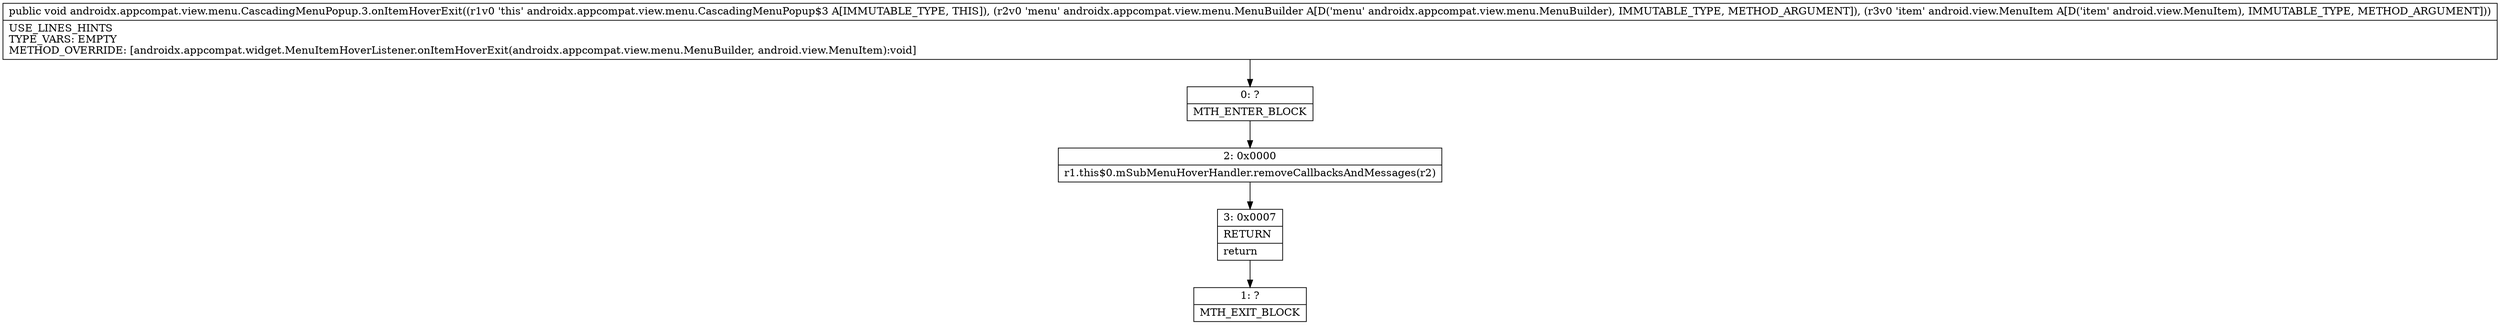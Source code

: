 digraph "CFG forandroidx.appcompat.view.menu.CascadingMenuPopup.3.onItemHoverExit(Landroidx\/appcompat\/view\/menu\/MenuBuilder;Landroid\/view\/MenuItem;)V" {
Node_0 [shape=record,label="{0\:\ ?|MTH_ENTER_BLOCK\l}"];
Node_2 [shape=record,label="{2\:\ 0x0000|r1.this$0.mSubMenuHoverHandler.removeCallbacksAndMessages(r2)\l}"];
Node_3 [shape=record,label="{3\:\ 0x0007|RETURN\l|return\l}"];
Node_1 [shape=record,label="{1\:\ ?|MTH_EXIT_BLOCK\l}"];
MethodNode[shape=record,label="{public void androidx.appcompat.view.menu.CascadingMenuPopup.3.onItemHoverExit((r1v0 'this' androidx.appcompat.view.menu.CascadingMenuPopup$3 A[IMMUTABLE_TYPE, THIS]), (r2v0 'menu' androidx.appcompat.view.menu.MenuBuilder A[D('menu' androidx.appcompat.view.menu.MenuBuilder), IMMUTABLE_TYPE, METHOD_ARGUMENT]), (r3v0 'item' android.view.MenuItem A[D('item' android.view.MenuItem), IMMUTABLE_TYPE, METHOD_ARGUMENT]))  | USE_LINES_HINTS\lTYPE_VARS: EMPTY\lMETHOD_OVERRIDE: [androidx.appcompat.widget.MenuItemHoverListener.onItemHoverExit(androidx.appcompat.view.menu.MenuBuilder, android.view.MenuItem):void]\l}"];
MethodNode -> Node_0;Node_0 -> Node_2;
Node_2 -> Node_3;
Node_3 -> Node_1;
}

